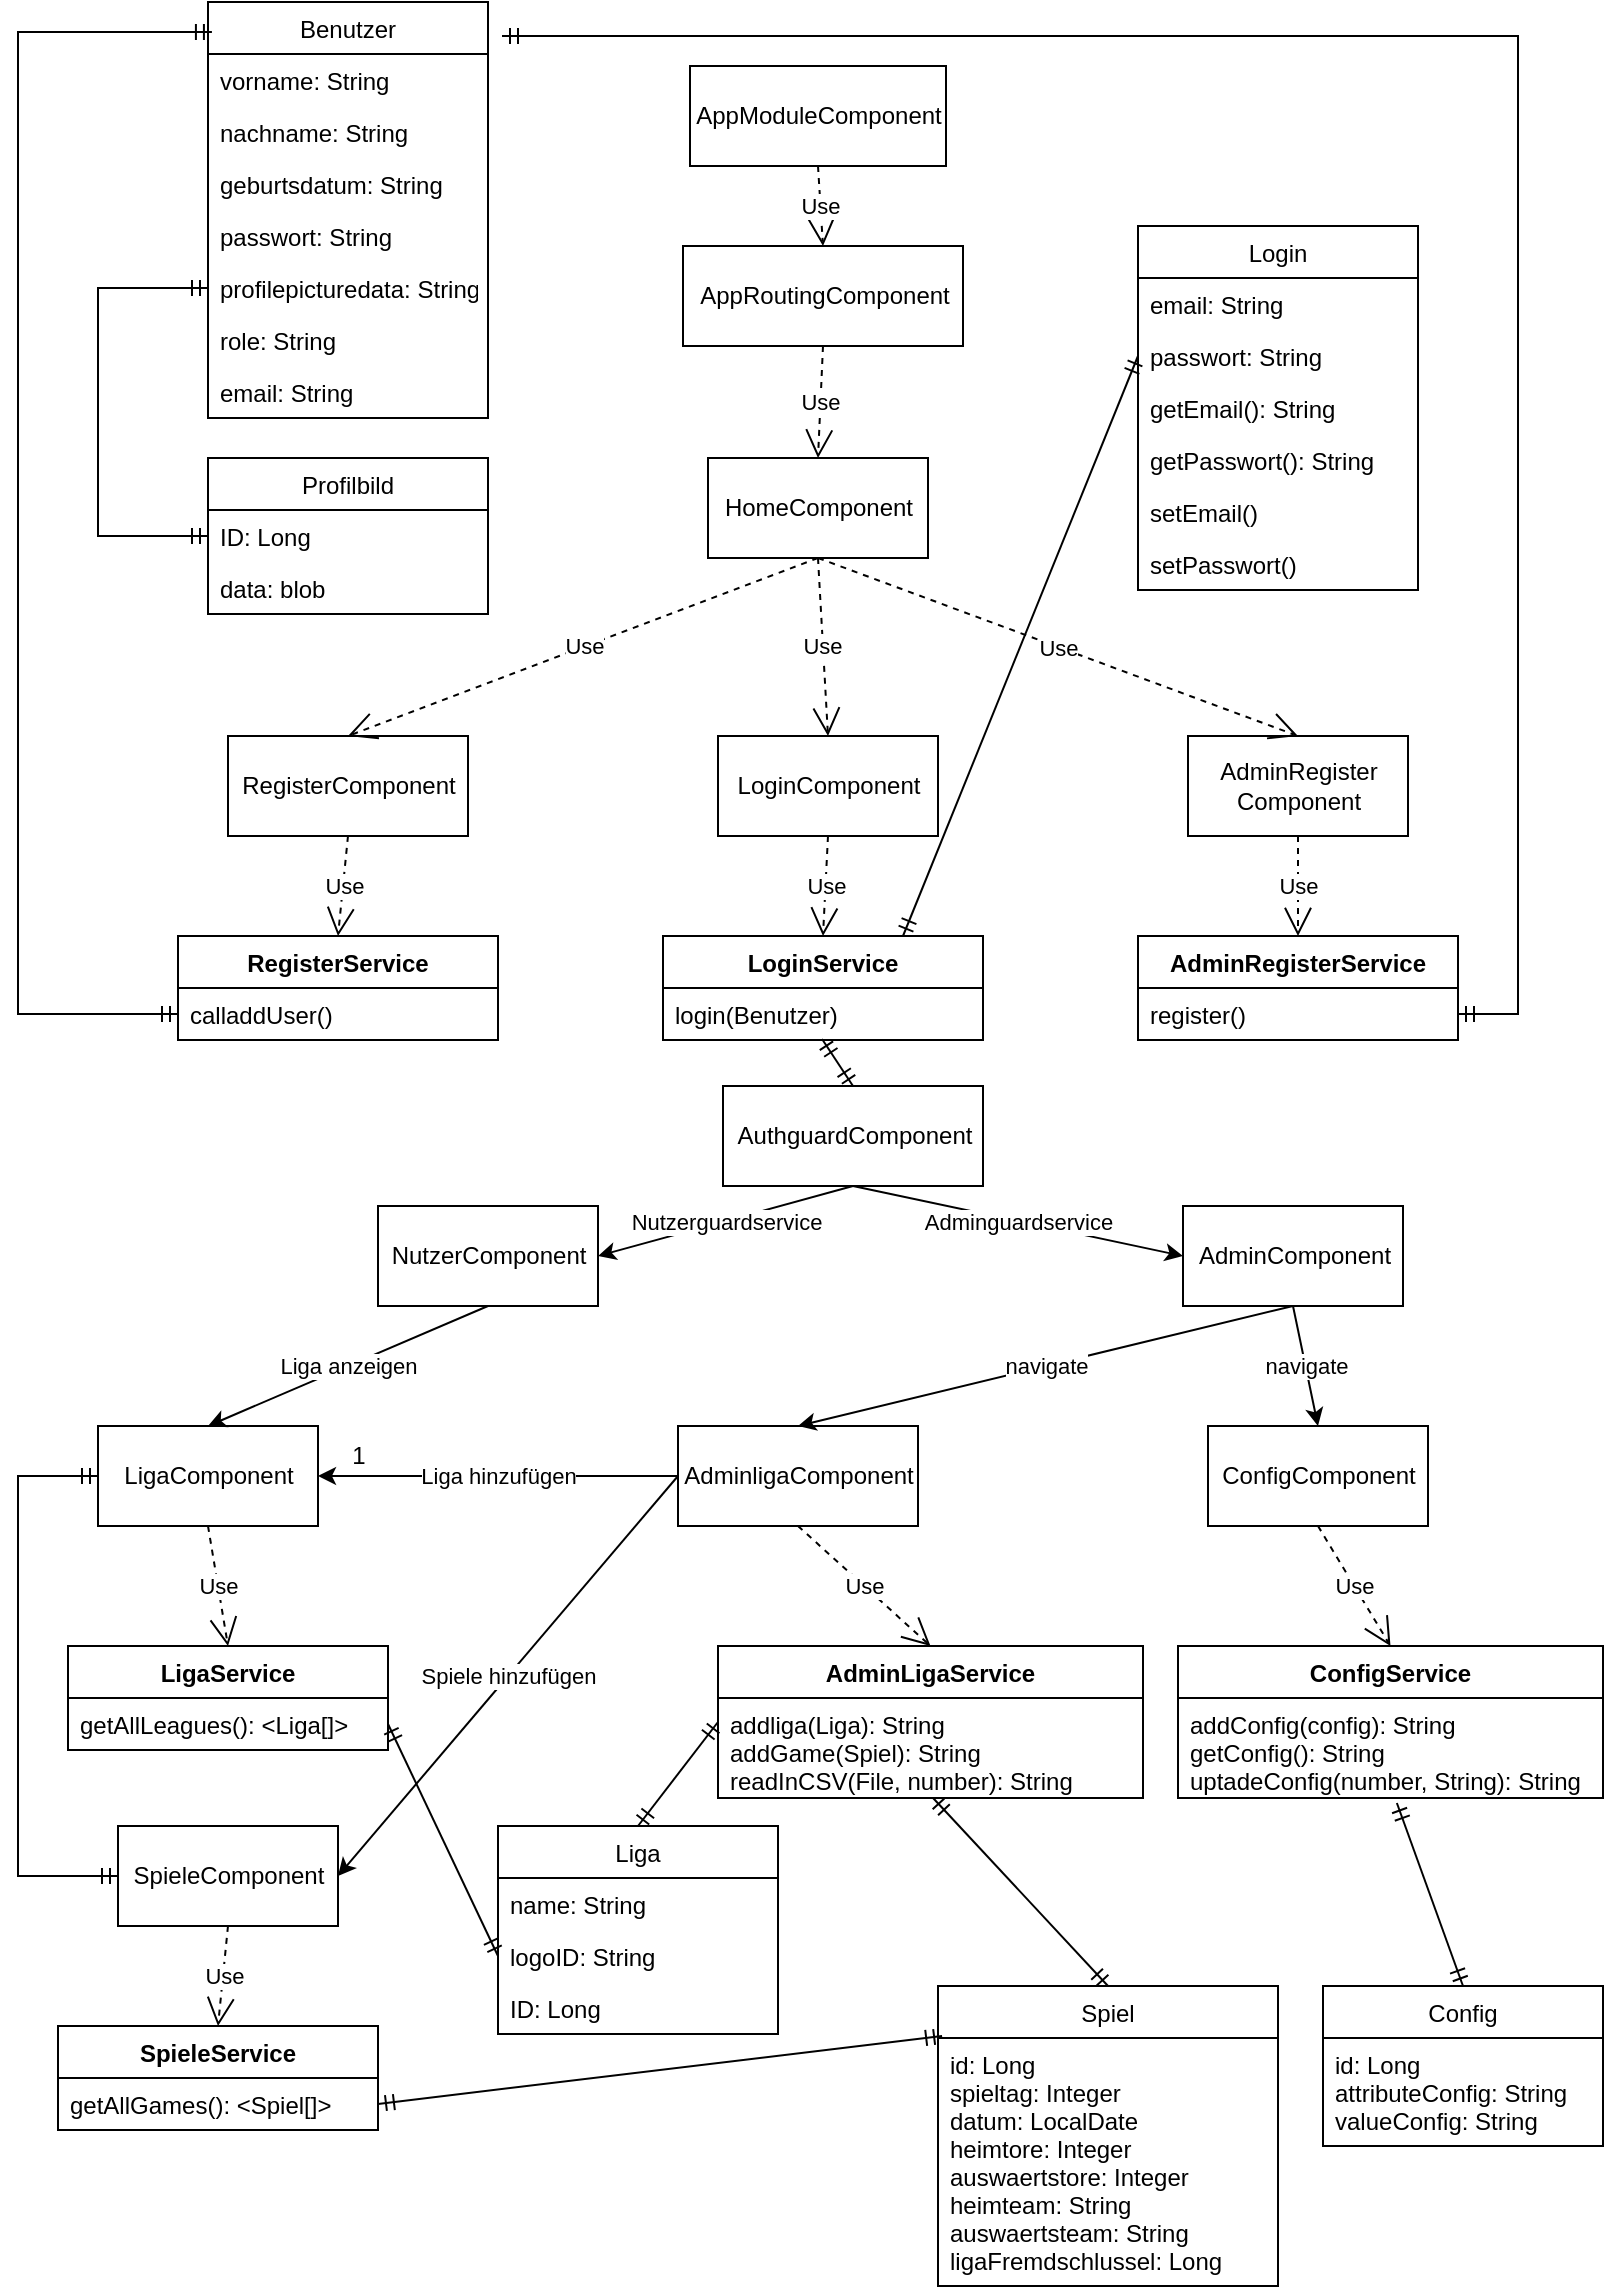 <mxfile version="20.5.3" type="device"><diagram id="6GfeXbHG-mPIlsHz4oeo" name="Seite-1"><mxGraphModel dx="1110" dy="594" grid="1" gridSize="10" guides="1" tooltips="1" connect="1" arrows="1" fold="1" page="1" pageScale="1" pageWidth="827" pageHeight="1169" math="0" shadow="0"><root><mxCell id="0"/><mxCell id="1" parent="0"/><mxCell id="FBrY_Rg0TsDStc2gbIwH-2" value="RegisterComponent" style="html=1;" parent="1" vertex="1"><mxGeometry x="125" y="385" width="120" height="50" as="geometry"/></mxCell><mxCell id="FBrY_Rg0TsDStc2gbIwH-7" value="LoginComponent" style="html=1;" parent="1" vertex="1"><mxGeometry x="370" y="385" width="110" height="50" as="geometry"/></mxCell><mxCell id="FBrY_Rg0TsDStc2gbIwH-8" value="RegisterService" style="swimlane;fontStyle=1;align=center;verticalAlign=top;childLayout=stackLayout;horizontal=1;startSize=26;horizontalStack=0;resizeParent=1;resizeParentMax=0;resizeLast=0;collapsible=1;marginBottom=0;" parent="1" vertex="1"><mxGeometry x="100" y="485" width="160" height="52" as="geometry"/></mxCell><mxCell id="FBrY_Rg0TsDStc2gbIwH-9" value="calladdUser()" style="text;strokeColor=none;fillColor=none;align=left;verticalAlign=top;spacingLeft=4;spacingRight=4;overflow=hidden;rotatable=0;points=[[0,0.5],[1,0.5]];portConstraint=eastwest;" parent="FBrY_Rg0TsDStc2gbIwH-8" vertex="1"><mxGeometry y="26" width="160" height="26" as="geometry"/></mxCell><mxCell id="FBrY_Rg0TsDStc2gbIwH-31" value="AdminRegister&lt;br&gt;Component" style="html=1;" parent="1" vertex="1"><mxGeometry x="605" y="385" width="110" height="50" as="geometry"/></mxCell><mxCell id="FBrY_Rg0TsDStc2gbIwH-67" value="1" style="text;html=1;align=center;verticalAlign=middle;resizable=0;points=[];autosize=1;strokeColor=none;fillColor=none;" parent="1" vertex="1"><mxGeometry x="175" y="730" width="30" height="30" as="geometry"/></mxCell><mxCell id="scd1DTiCmRVr37GkTfvr-7" value="HomeComponent&lt;br&gt;" style="html=1;" vertex="1" parent="1"><mxGeometry x="365" y="246" width="110" height="50" as="geometry"/></mxCell><mxCell id="scd1DTiCmRVr37GkTfvr-9" value="Use" style="endArrow=open;endSize=12;dashed=1;html=1;rounded=0;exitX=0.5;exitY=1;exitDx=0;exitDy=0;entryX=0.5;entryY=0;entryDx=0;entryDy=0;" edge="1" parent="1" source="scd1DTiCmRVr37GkTfvr-7" target="FBrY_Rg0TsDStc2gbIwH-2"><mxGeometry width="160" relative="1" as="geometry"><mxPoint x="370" y="310" as="sourcePoint"/><mxPoint x="525" y="325" as="targetPoint"/></mxGeometry></mxCell><mxCell id="scd1DTiCmRVr37GkTfvr-10" value="Use" style="endArrow=open;endSize=12;dashed=1;html=1;rounded=0;exitX=0.5;exitY=1;exitDx=0;exitDy=0;entryX=0.5;entryY=0;entryDx=0;entryDy=0;" edge="1" parent="1" source="scd1DTiCmRVr37GkTfvr-7" target="FBrY_Rg0TsDStc2gbIwH-7"><mxGeometry width="160" relative="1" as="geometry"><mxPoint x="425" y="335" as="sourcePoint"/><mxPoint x="200" y="395" as="targetPoint"/></mxGeometry></mxCell><mxCell id="scd1DTiCmRVr37GkTfvr-11" value="Use" style="endArrow=open;endSize=12;dashed=1;html=1;rounded=0;exitX=0.5;exitY=1;exitDx=0;exitDy=0;entryX=0.5;entryY=0;entryDx=0;entryDy=0;" edge="1" parent="1" source="scd1DTiCmRVr37GkTfvr-7" target="FBrY_Rg0TsDStc2gbIwH-31"><mxGeometry width="160" relative="1" as="geometry"><mxPoint x="480" y="310" as="sourcePoint"/><mxPoint x="210" y="405" as="targetPoint"/></mxGeometry></mxCell><mxCell id="scd1DTiCmRVr37GkTfvr-12" value="LigaComponent" style="html=1;direction=west;" vertex="1" parent="1"><mxGeometry x="60" y="730" width="110" height="50" as="geometry"/></mxCell><mxCell id="scd1DTiCmRVr37GkTfvr-14" value="NutzerComponent" style="html=1;" vertex="1" parent="1"><mxGeometry x="200" y="620" width="110" height="50" as="geometry"/></mxCell><mxCell id="scd1DTiCmRVr37GkTfvr-15" value="AdminComponent" style="html=1;" vertex="1" parent="1"><mxGeometry x="602.5" y="620" width="110" height="50" as="geometry"/></mxCell><mxCell id="scd1DTiCmRVr37GkTfvr-16" value="AuthguardComponent" style="html=1;" vertex="1" parent="1"><mxGeometry x="372.5" y="560" width="130" height="50" as="geometry"/></mxCell><mxCell id="scd1DTiCmRVr37GkTfvr-17" value="ConfigComponent" style="html=1;" vertex="1" parent="1"><mxGeometry x="615" y="730" width="110" height="50" as="geometry"/></mxCell><mxCell id="scd1DTiCmRVr37GkTfvr-18" value="SpieleComponent" style="html=1;" vertex="1" parent="1"><mxGeometry x="70" y="930" width="110" height="50" as="geometry"/></mxCell><mxCell id="scd1DTiCmRVr37GkTfvr-19" value="AdminligaComponent" style="html=1;" vertex="1" parent="1"><mxGeometry x="350" y="730" width="120" height="50" as="geometry"/></mxCell><mxCell id="scd1DTiCmRVr37GkTfvr-20" value="AppRoutingComponent&lt;br&gt;" style="html=1;" vertex="1" parent="1"><mxGeometry x="352.5" y="140" width="140" height="50" as="geometry"/></mxCell><mxCell id="scd1DTiCmRVr37GkTfvr-21" value="Use" style="endArrow=open;endSize=12;dashed=1;html=1;rounded=0;exitX=0.5;exitY=1;exitDx=0;exitDy=0;entryX=0.5;entryY=0;entryDx=0;entryDy=0;" edge="1" parent="1" source="scd1DTiCmRVr37GkTfvr-20" target="scd1DTiCmRVr37GkTfvr-7"><mxGeometry width="160" relative="1" as="geometry"><mxPoint x="375" y="255" as="sourcePoint"/><mxPoint x="190" y="330" as="targetPoint"/></mxGeometry></mxCell><mxCell id="scd1DTiCmRVr37GkTfvr-22" value="Use" style="endArrow=open;endSize=12;dashed=1;html=1;rounded=0;exitX=0.5;exitY=1;exitDx=0;exitDy=0;entryX=0.5;entryY=0;entryDx=0;entryDy=0;" edge="1" parent="1" source="FBrY_Rg0TsDStc2gbIwH-7" target="scd1DTiCmRVr37GkTfvr-43"><mxGeometry width="160" relative="1" as="geometry"><mxPoint x="390" y="330" as="sourcePoint"/><mxPoint x="205" y="405" as="targetPoint"/></mxGeometry></mxCell><mxCell id="scd1DTiCmRVr37GkTfvr-23" value="" style="endArrow=classic;html=1;rounded=0;entryX=0;entryY=0.5;entryDx=0;entryDy=0;exitX=0.5;exitY=1;exitDx=0;exitDy=0;" edge="1" parent="1" source="scd1DTiCmRVr37GkTfvr-16" target="scd1DTiCmRVr37GkTfvr-15"><mxGeometry relative="1" as="geometry"><mxPoint x="350" y="570" as="sourcePoint"/><mxPoint x="450" y="570" as="targetPoint"/></mxGeometry></mxCell><mxCell id="scd1DTiCmRVr37GkTfvr-24" value="&lt;span style=&quot;color: rgb(0, 0, 0); font-family: Helvetica; font-size: 11px; font-style: normal; font-variant-ligatures: normal; font-variant-caps: normal; font-weight: 400; letter-spacing: normal; orphans: 2; text-align: center; text-indent: 0px; text-transform: none; widows: 2; word-spacing: 0px; -webkit-text-stroke-width: 0px; background-color: rgb(255, 255, 255); text-decoration-thickness: initial; text-decoration-style: initial; text-decoration-color: initial; float: none; display: inline !important;&quot;&gt;Adminguardservice&lt;/span&gt;" style="edgeLabel;resizable=0;html=1;align=center;verticalAlign=middle;" connectable="0" vertex="1" parent="scd1DTiCmRVr37GkTfvr-23"><mxGeometry relative="1" as="geometry"><mxPoint as="offset"/></mxGeometry></mxCell><mxCell id="scd1DTiCmRVr37GkTfvr-26" value="" style="endArrow=classic;html=1;rounded=0;entryX=1;entryY=0.5;entryDx=0;entryDy=0;exitX=0.5;exitY=1;exitDx=0;exitDy=0;" edge="1" parent="1" source="scd1DTiCmRVr37GkTfvr-16" target="scd1DTiCmRVr37GkTfvr-14"><mxGeometry relative="1" as="geometry"><mxPoint x="430" y="600" as="sourcePoint"/><mxPoint x="612.5" y="655" as="targetPoint"/></mxGeometry></mxCell><mxCell id="scd1DTiCmRVr37GkTfvr-27" value="Nutzerguardservice" style="edgeLabel;resizable=0;html=1;align=center;verticalAlign=middle;" connectable="0" vertex="1" parent="scd1DTiCmRVr37GkTfvr-26"><mxGeometry relative="1" as="geometry"/></mxCell><mxCell id="scd1DTiCmRVr37GkTfvr-28" value="" style="endArrow=classic;html=1;rounded=0;entryX=0;entryY=0.5;entryDx=0;entryDy=0;exitX=0;exitY=0.5;exitDx=0;exitDy=0;" edge="1" parent="1" source="scd1DTiCmRVr37GkTfvr-19" target="scd1DTiCmRVr37GkTfvr-12"><mxGeometry relative="1" as="geometry"><mxPoint x="380" y="740" as="sourcePoint"/><mxPoint x="480" y="740" as="targetPoint"/></mxGeometry></mxCell><mxCell id="scd1DTiCmRVr37GkTfvr-29" value="Liga hinzufügen" style="edgeLabel;resizable=0;html=1;align=center;verticalAlign=middle;" connectable="0" vertex="1" parent="scd1DTiCmRVr37GkTfvr-28"><mxGeometry relative="1" as="geometry"><mxPoint as="offset"/></mxGeometry></mxCell><mxCell id="scd1DTiCmRVr37GkTfvr-31" value="" style="endArrow=classic;html=1;rounded=0;entryX=1;entryY=0.5;entryDx=0;entryDy=0;exitX=0;exitY=0.5;exitDx=0;exitDy=0;" edge="1" parent="1" source="scd1DTiCmRVr37GkTfvr-19" target="scd1DTiCmRVr37GkTfvr-18"><mxGeometry relative="1" as="geometry"><mxPoint x="560" y="890" as="sourcePoint"/><mxPoint x="510" y="920" as="targetPoint"/></mxGeometry></mxCell><mxCell id="scd1DTiCmRVr37GkTfvr-32" value="Spiele hinzufügen" style="edgeLabel;resizable=0;html=1;align=center;verticalAlign=middle;" connectable="0" vertex="1" parent="scd1DTiCmRVr37GkTfvr-31"><mxGeometry relative="1" as="geometry"><mxPoint as="offset"/></mxGeometry></mxCell><mxCell id="scd1DTiCmRVr37GkTfvr-35" value="" style="endArrow=classic;html=1;rounded=0;entryX=0.5;entryY=1;entryDx=0;entryDy=0;exitX=0.5;exitY=1;exitDx=0;exitDy=0;" edge="1" parent="1" source="scd1DTiCmRVr37GkTfvr-14" target="scd1DTiCmRVr37GkTfvr-12"><mxGeometry relative="1" as="geometry"><mxPoint x="507.5" y="815" as="sourcePoint"/><mxPoint x="375" y="815" as="targetPoint"/></mxGeometry></mxCell><mxCell id="scd1DTiCmRVr37GkTfvr-36" value="Liga anzeigen" style="edgeLabel;resizable=0;html=1;align=center;verticalAlign=middle;" connectable="0" vertex="1" parent="scd1DTiCmRVr37GkTfvr-35"><mxGeometry relative="1" as="geometry"><mxPoint as="offset"/></mxGeometry></mxCell><mxCell id="scd1DTiCmRVr37GkTfvr-39" value="AdminRegisterService" style="swimlane;fontStyle=1;align=center;verticalAlign=top;childLayout=stackLayout;horizontal=1;startSize=26;horizontalStack=0;resizeParent=1;resizeParentMax=0;resizeLast=0;collapsible=1;marginBottom=0;" vertex="1" parent="1"><mxGeometry x="580" y="485" width="160" height="52" as="geometry"/></mxCell><mxCell id="scd1DTiCmRVr37GkTfvr-40" value="register()" style="text;strokeColor=none;fillColor=none;align=left;verticalAlign=top;spacingLeft=4;spacingRight=4;overflow=hidden;rotatable=0;points=[[0,0.5],[1,0.5]];portConstraint=eastwest;" vertex="1" parent="scd1DTiCmRVr37GkTfvr-39"><mxGeometry y="26" width="160" height="26" as="geometry"/></mxCell><mxCell id="scd1DTiCmRVr37GkTfvr-41" value="Use" style="endArrow=open;endSize=12;dashed=1;html=1;rounded=0;exitX=0.5;exitY=1;exitDx=0;exitDy=0;entryX=0.5;entryY=0;entryDx=0;entryDy=0;" edge="1" parent="1" source="FBrY_Rg0TsDStc2gbIwH-2" target="FBrY_Rg0TsDStc2gbIwH-8"><mxGeometry width="160" relative="1" as="geometry"><mxPoint x="380" y="320" as="sourcePoint"/><mxPoint x="195" y="395" as="targetPoint"/></mxGeometry></mxCell><mxCell id="scd1DTiCmRVr37GkTfvr-42" value="Use" style="endArrow=open;endSize=12;dashed=1;html=1;rounded=0;exitX=0.5;exitY=1;exitDx=0;exitDy=0;entryX=0.5;entryY=0;entryDx=0;entryDy=0;" edge="1" parent="1" source="FBrY_Rg0TsDStc2gbIwH-31" target="scd1DTiCmRVr37GkTfvr-39"><mxGeometry width="160" relative="1" as="geometry"><mxPoint x="390" y="330" as="sourcePoint"/><mxPoint x="205" y="405" as="targetPoint"/></mxGeometry></mxCell><mxCell id="scd1DTiCmRVr37GkTfvr-43" value="LoginService" style="swimlane;fontStyle=1;align=center;verticalAlign=top;childLayout=stackLayout;horizontal=1;startSize=26;horizontalStack=0;resizeParent=1;resizeParentMax=0;resizeLast=0;collapsible=1;marginBottom=0;" vertex="1" parent="1"><mxGeometry x="342.5" y="485" width="160" height="52" as="geometry"/></mxCell><mxCell id="scd1DTiCmRVr37GkTfvr-44" value="login(Benutzer)" style="text;strokeColor=none;fillColor=none;align=left;verticalAlign=top;spacingLeft=4;spacingRight=4;overflow=hidden;rotatable=0;points=[[0,0.5],[1,0.5]];portConstraint=eastwest;" vertex="1" parent="scd1DTiCmRVr37GkTfvr-43"><mxGeometry y="26" width="160" height="26" as="geometry"/></mxCell><mxCell id="scd1DTiCmRVr37GkTfvr-46" value="" style="endArrow=classic;html=1;rounded=0;entryX=0.5;entryY=0;entryDx=0;entryDy=0;exitX=0.5;exitY=1;exitDx=0;exitDy=0;" edge="1" parent="1" source="scd1DTiCmRVr37GkTfvr-15" target="scd1DTiCmRVr37GkTfvr-19"><mxGeometry relative="1" as="geometry"><mxPoint x="567.5" y="840" as="sourcePoint"/><mxPoint x="320" y="935" as="targetPoint"/></mxGeometry></mxCell><mxCell id="scd1DTiCmRVr37GkTfvr-47" value="navigate" style="edgeLabel;resizable=0;html=1;align=center;verticalAlign=middle;" connectable="0" vertex="1" parent="scd1DTiCmRVr37GkTfvr-46"><mxGeometry relative="1" as="geometry"><mxPoint as="offset"/></mxGeometry></mxCell><mxCell id="scd1DTiCmRVr37GkTfvr-48" value="" style="endArrow=classic;html=1;rounded=0;entryX=0.5;entryY=0;entryDx=0;entryDy=0;exitX=0.5;exitY=1;exitDx=0;exitDy=0;" edge="1" parent="1" source="scd1DTiCmRVr37GkTfvr-15" target="scd1DTiCmRVr37GkTfvr-17"><mxGeometry relative="1" as="geometry"><mxPoint x="577.5" y="850" as="sourcePoint"/><mxPoint x="330" y="945" as="targetPoint"/></mxGeometry></mxCell><mxCell id="scd1DTiCmRVr37GkTfvr-49" value="navigate" style="edgeLabel;resizable=0;html=1;align=center;verticalAlign=middle;" connectable="0" vertex="1" parent="scd1DTiCmRVr37GkTfvr-48"><mxGeometry relative="1" as="geometry"><mxPoint as="offset"/></mxGeometry></mxCell><mxCell id="scd1DTiCmRVr37GkTfvr-50" value="ConfigService" style="swimlane;fontStyle=1;align=center;verticalAlign=top;childLayout=stackLayout;horizontal=1;startSize=26;horizontalStack=0;resizeParent=1;resizeParentMax=0;resizeLast=0;collapsible=1;marginBottom=0;" vertex="1" parent="1"><mxGeometry x="600" y="840" width="212.5" height="76" as="geometry"/></mxCell><mxCell id="scd1DTiCmRVr37GkTfvr-51" value="addConfig(config): String&#10;getConfig(): String&#10;uptadeConfig(number, String): String" style="text;strokeColor=none;fillColor=none;align=left;verticalAlign=top;spacingLeft=4;spacingRight=4;overflow=hidden;rotatable=0;points=[[0,0.5],[1,0.5]];portConstraint=eastwest;" vertex="1" parent="scd1DTiCmRVr37GkTfvr-50"><mxGeometry y="26" width="212.5" height="50" as="geometry"/></mxCell><mxCell id="scd1DTiCmRVr37GkTfvr-52" value="AdminLigaService" style="swimlane;fontStyle=1;align=center;verticalAlign=top;childLayout=stackLayout;horizontal=1;startSize=26;horizontalStack=0;resizeParent=1;resizeParentMax=0;resizeLast=0;collapsible=1;marginBottom=0;" vertex="1" parent="1"><mxGeometry x="370" y="840" width="212.5" height="76" as="geometry"/></mxCell><mxCell id="scd1DTiCmRVr37GkTfvr-53" value="addliga(Liga): String&#10;addGame(Spiel): String&#10;readInCSV(File, number): String" style="text;strokeColor=none;fillColor=none;align=left;verticalAlign=top;spacingLeft=4;spacingRight=4;overflow=hidden;rotatable=0;points=[[0,0.5],[1,0.5]];portConstraint=eastwest;" vertex="1" parent="scd1DTiCmRVr37GkTfvr-52"><mxGeometry y="26" width="212.5" height="50" as="geometry"/></mxCell><mxCell id="scd1DTiCmRVr37GkTfvr-54" value="Use" style="endArrow=open;endSize=12;dashed=1;html=1;rounded=0;exitX=0.5;exitY=1;exitDx=0;exitDy=0;entryX=0.5;entryY=0;entryDx=0;entryDy=0;" edge="1" parent="1" source="scd1DTiCmRVr37GkTfvr-19" target="scd1DTiCmRVr37GkTfvr-52"><mxGeometry width="160" relative="1" as="geometry"><mxPoint x="430" y="550" as="sourcePoint"/><mxPoint x="427.5" y="482.494" as="targetPoint"/></mxGeometry></mxCell><mxCell id="scd1DTiCmRVr37GkTfvr-55" value="Use" style="endArrow=open;endSize=12;dashed=1;html=1;rounded=0;exitX=0.5;exitY=1;exitDx=0;exitDy=0;entryX=0.5;entryY=0;entryDx=0;entryDy=0;" edge="1" parent="1" source="scd1DTiCmRVr37GkTfvr-17" target="scd1DTiCmRVr37GkTfvr-50"><mxGeometry width="160" relative="1" as="geometry"><mxPoint x="415" y="810" as="sourcePoint"/><mxPoint x="461.25" y="850" as="targetPoint"/></mxGeometry></mxCell><mxCell id="scd1DTiCmRVr37GkTfvr-56" value="LigaService" style="swimlane;fontStyle=1;align=center;verticalAlign=top;childLayout=stackLayout;horizontal=1;startSize=26;horizontalStack=0;resizeParent=1;resizeParentMax=0;resizeLast=0;collapsible=1;marginBottom=0;" vertex="1" parent="1"><mxGeometry x="45" y="840" width="160" height="52" as="geometry"/></mxCell><mxCell id="scd1DTiCmRVr37GkTfvr-57" value="getAllLeagues(): &lt;Liga[]&gt;" style="text;strokeColor=none;fillColor=none;align=left;verticalAlign=top;spacingLeft=4;spacingRight=4;overflow=hidden;rotatable=0;points=[[0,0.5],[1,0.5]];portConstraint=eastwest;" vertex="1" parent="scd1DTiCmRVr37GkTfvr-56"><mxGeometry y="26" width="160" height="26" as="geometry"/></mxCell><mxCell id="scd1DTiCmRVr37GkTfvr-58" value="Use" style="endArrow=open;endSize=12;dashed=1;html=1;rounded=0;exitX=0.5;exitY=0;exitDx=0;exitDy=0;entryX=0.5;entryY=0;entryDx=0;entryDy=0;" edge="1" parent="1" source="scd1DTiCmRVr37GkTfvr-12" target="scd1DTiCmRVr37GkTfvr-56"><mxGeometry width="160" relative="1" as="geometry"><mxPoint x="410" y="790" as="sourcePoint"/><mxPoint x="461.25" y="850" as="targetPoint"/></mxGeometry></mxCell><mxCell id="scd1DTiCmRVr37GkTfvr-59" value="SpieleService" style="swimlane;fontStyle=1;align=center;verticalAlign=top;childLayout=stackLayout;horizontal=1;startSize=26;horizontalStack=0;resizeParent=1;resizeParentMax=0;resizeLast=0;collapsible=1;marginBottom=0;" vertex="1" parent="1"><mxGeometry x="40" y="1030" width="160" height="52" as="geometry"/></mxCell><mxCell id="scd1DTiCmRVr37GkTfvr-60" value="getAllGames(): &lt;Spiel[]&gt;" style="text;strokeColor=none;fillColor=none;align=left;verticalAlign=top;spacingLeft=4;spacingRight=4;overflow=hidden;rotatable=0;points=[[0,0.5],[1,0.5]];portConstraint=eastwest;" vertex="1" parent="scd1DTiCmRVr37GkTfvr-59"><mxGeometry y="26" width="160" height="26" as="geometry"/></mxCell><mxCell id="scd1DTiCmRVr37GkTfvr-61" value="Use" style="endArrow=open;endSize=12;dashed=1;html=1;rounded=0;exitX=0.5;exitY=1;exitDx=0;exitDy=0;entryX=0.5;entryY=0;entryDx=0;entryDy=0;" edge="1" parent="1" source="scd1DTiCmRVr37GkTfvr-18" target="scd1DTiCmRVr37GkTfvr-59"><mxGeometry width="160" relative="1" as="geometry"><mxPoint x="125" y="790" as="sourcePoint"/><mxPoint x="135" y="850" as="targetPoint"/></mxGeometry></mxCell><mxCell id="scd1DTiCmRVr37GkTfvr-62" value="Liga" style="swimlane;fontStyle=0;childLayout=stackLayout;horizontal=1;startSize=26;fillColor=none;horizontalStack=0;resizeParent=1;resizeParentMax=0;resizeLast=0;collapsible=1;marginBottom=0;" vertex="1" parent="1"><mxGeometry x="260" y="930" width="140" height="104" as="geometry"/></mxCell><mxCell id="scd1DTiCmRVr37GkTfvr-63" value="name: String" style="text;strokeColor=none;fillColor=none;align=left;verticalAlign=top;spacingLeft=4;spacingRight=4;overflow=hidden;rotatable=0;points=[[0,0.5],[1,0.5]];portConstraint=eastwest;" vertex="1" parent="scd1DTiCmRVr37GkTfvr-62"><mxGeometry y="26" width="140" height="26" as="geometry"/></mxCell><mxCell id="scd1DTiCmRVr37GkTfvr-64" value="logoID: String" style="text;strokeColor=none;fillColor=none;align=left;verticalAlign=top;spacingLeft=4;spacingRight=4;overflow=hidden;rotatable=0;points=[[0,0.5],[1,0.5]];portConstraint=eastwest;" vertex="1" parent="scd1DTiCmRVr37GkTfvr-62"><mxGeometry y="52" width="140" height="26" as="geometry"/></mxCell><mxCell id="scd1DTiCmRVr37GkTfvr-65" value="ID: Long" style="text;strokeColor=none;fillColor=none;align=left;verticalAlign=top;spacingLeft=4;spacingRight=4;overflow=hidden;rotatable=0;points=[[0,0.5],[1,0.5]];portConstraint=eastwest;" vertex="1" parent="scd1DTiCmRVr37GkTfvr-62"><mxGeometry y="78" width="140" height="26" as="geometry"/></mxCell><mxCell id="scd1DTiCmRVr37GkTfvr-66" value="Spiel" style="swimlane;fontStyle=0;childLayout=stackLayout;horizontal=1;startSize=26;fillColor=none;horizontalStack=0;resizeParent=1;resizeParentMax=0;resizeLast=0;collapsible=1;marginBottom=0;" vertex="1" parent="1"><mxGeometry x="480" y="1010" width="170" height="150" as="geometry"/></mxCell><mxCell id="scd1DTiCmRVr37GkTfvr-67" value="id: Long&#10;spieltag: Integer&#10;datum: LocalDate&#10;heimtore: Integer&#10;auswaertstore: Integer&#10;heimteam: String&#10;auswaertsteam: String&#10;ligaFremdschlussel: Long&#10;&#10;" style="text;strokeColor=none;fillColor=none;align=left;verticalAlign=top;spacingLeft=4;spacingRight=4;overflow=hidden;rotatable=0;points=[[0,0.5],[1,0.5]];portConstraint=eastwest;" vertex="1" parent="scd1DTiCmRVr37GkTfvr-66"><mxGeometry y="26" width="170" height="124" as="geometry"/></mxCell><mxCell id="scd1DTiCmRVr37GkTfvr-68" value="Config" style="swimlane;fontStyle=0;childLayout=stackLayout;horizontal=1;startSize=26;fillColor=none;horizontalStack=0;resizeParent=1;resizeParentMax=0;resizeLast=0;collapsible=1;marginBottom=0;strokeColor=default;" vertex="1" parent="1"><mxGeometry x="672.5" y="1010" width="140" height="80" as="geometry"/></mxCell><mxCell id="scd1DTiCmRVr37GkTfvr-69" value="id: Long&#10;attributeConfig: String&#10;valueConfig: String" style="text;strokeColor=none;fillColor=none;align=left;verticalAlign=top;spacingLeft=4;spacingRight=4;overflow=hidden;rotatable=0;points=[[0,0.5],[1,0.5]];portConstraint=eastwest;" vertex="1" parent="scd1DTiCmRVr37GkTfvr-68"><mxGeometry y="26" width="140" height="54" as="geometry"/></mxCell><mxCell id="scd1DTiCmRVr37GkTfvr-70" value="Benutzer" style="swimlane;fontStyle=0;childLayout=stackLayout;horizontal=1;startSize=26;fillColor=none;horizontalStack=0;resizeParent=1;resizeParentMax=0;resizeLast=0;collapsible=1;marginBottom=0;" vertex="1" parent="1"><mxGeometry x="115" y="18" width="140" height="208" as="geometry"/></mxCell><mxCell id="scd1DTiCmRVr37GkTfvr-71" value="vorname: String" style="text;strokeColor=none;fillColor=none;align=left;verticalAlign=top;spacingLeft=4;spacingRight=4;overflow=hidden;rotatable=0;points=[[0,0.5],[1,0.5]];portConstraint=eastwest;" vertex="1" parent="scd1DTiCmRVr37GkTfvr-70"><mxGeometry y="26" width="140" height="26" as="geometry"/></mxCell><mxCell id="scd1DTiCmRVr37GkTfvr-72" value="nachname: String" style="text;strokeColor=none;fillColor=none;align=left;verticalAlign=top;spacingLeft=4;spacingRight=4;overflow=hidden;rotatable=0;points=[[0,0.5],[1,0.5]];portConstraint=eastwest;" vertex="1" parent="scd1DTiCmRVr37GkTfvr-70"><mxGeometry y="52" width="140" height="26" as="geometry"/></mxCell><mxCell id="scd1DTiCmRVr37GkTfvr-73" value="geburtsdatum: String" style="text;strokeColor=none;fillColor=none;align=left;verticalAlign=top;spacingLeft=4;spacingRight=4;overflow=hidden;rotatable=0;points=[[0,0.5],[1,0.5]];portConstraint=eastwest;" vertex="1" parent="scd1DTiCmRVr37GkTfvr-70"><mxGeometry y="78" width="140" height="26" as="geometry"/></mxCell><mxCell id="scd1DTiCmRVr37GkTfvr-74" value="passwort: String" style="text;strokeColor=none;fillColor=none;align=left;verticalAlign=top;spacingLeft=4;spacingRight=4;overflow=hidden;rotatable=0;points=[[0,0.5],[1,0.5]];portConstraint=eastwest;" vertex="1" parent="scd1DTiCmRVr37GkTfvr-70"><mxGeometry y="104" width="140" height="26" as="geometry"/></mxCell><mxCell id="scd1DTiCmRVr37GkTfvr-75" value="profilepicturedata: String" style="text;strokeColor=none;fillColor=none;align=left;verticalAlign=top;spacingLeft=4;spacingRight=4;overflow=hidden;rotatable=0;points=[[0,0.5],[1,0.5]];portConstraint=eastwest;" vertex="1" parent="scd1DTiCmRVr37GkTfvr-70"><mxGeometry y="130" width="140" height="26" as="geometry"/></mxCell><mxCell id="scd1DTiCmRVr37GkTfvr-76" value="role: String" style="text;strokeColor=none;fillColor=none;align=left;verticalAlign=top;spacingLeft=4;spacingRight=4;overflow=hidden;rotatable=0;points=[[0,0.5],[1,0.5]];portConstraint=eastwest;" vertex="1" parent="scd1DTiCmRVr37GkTfvr-70"><mxGeometry y="156" width="140" height="26" as="geometry"/></mxCell><mxCell id="scd1DTiCmRVr37GkTfvr-77" value="email: String" style="text;strokeColor=none;fillColor=none;align=left;verticalAlign=top;spacingLeft=4;spacingRight=4;overflow=hidden;rotatable=0;points=[[0,0.5],[1,0.5]];portConstraint=eastwest;" vertex="1" parent="scd1DTiCmRVr37GkTfvr-70"><mxGeometry y="182" width="140" height="26" as="geometry"/></mxCell><mxCell id="scd1DTiCmRVr37GkTfvr-78" value="Login" style="swimlane;fontStyle=0;childLayout=stackLayout;horizontal=1;startSize=26;fillColor=none;horizontalStack=0;resizeParent=1;resizeParentMax=0;resizeLast=0;collapsible=1;marginBottom=0;" vertex="1" parent="1"><mxGeometry x="580" y="130" width="140" height="182" as="geometry"/></mxCell><mxCell id="scd1DTiCmRVr37GkTfvr-79" value="email: String" style="text;strokeColor=none;fillColor=none;align=left;verticalAlign=top;spacingLeft=4;spacingRight=4;overflow=hidden;rotatable=0;points=[[0,0.5],[1,0.5]];portConstraint=eastwest;" vertex="1" parent="scd1DTiCmRVr37GkTfvr-78"><mxGeometry y="26" width="140" height="26" as="geometry"/></mxCell><mxCell id="scd1DTiCmRVr37GkTfvr-80" value="passwort: String" style="text;strokeColor=none;fillColor=none;align=left;verticalAlign=top;spacingLeft=4;spacingRight=4;overflow=hidden;rotatable=0;points=[[0,0.5],[1,0.5]];portConstraint=eastwest;" vertex="1" parent="scd1DTiCmRVr37GkTfvr-78"><mxGeometry y="52" width="140" height="26" as="geometry"/></mxCell><mxCell id="scd1DTiCmRVr37GkTfvr-81" value="getEmail(): String" style="text;strokeColor=none;fillColor=none;align=left;verticalAlign=top;spacingLeft=4;spacingRight=4;overflow=hidden;rotatable=0;points=[[0,0.5],[1,0.5]];portConstraint=eastwest;" vertex="1" parent="scd1DTiCmRVr37GkTfvr-78"><mxGeometry y="78" width="140" height="26" as="geometry"/></mxCell><mxCell id="scd1DTiCmRVr37GkTfvr-82" value="getPasswort(): String" style="text;strokeColor=none;fillColor=none;align=left;verticalAlign=top;spacingLeft=4;spacingRight=4;overflow=hidden;rotatable=0;points=[[0,0.5],[1,0.5]];portConstraint=eastwest;" vertex="1" parent="scd1DTiCmRVr37GkTfvr-78"><mxGeometry y="104" width="140" height="26" as="geometry"/></mxCell><mxCell id="scd1DTiCmRVr37GkTfvr-83" value="setEmail()" style="text;strokeColor=none;fillColor=none;align=left;verticalAlign=top;spacingLeft=4;spacingRight=4;overflow=hidden;rotatable=0;points=[[0,0.5],[1,0.5]];portConstraint=eastwest;" vertex="1" parent="scd1DTiCmRVr37GkTfvr-78"><mxGeometry y="130" width="140" height="26" as="geometry"/></mxCell><mxCell id="scd1DTiCmRVr37GkTfvr-84" value="setPasswort()" style="text;strokeColor=none;fillColor=none;align=left;verticalAlign=top;spacingLeft=4;spacingRight=4;overflow=hidden;rotatable=0;points=[[0,0.5],[1,0.5]];portConstraint=eastwest;" vertex="1" parent="scd1DTiCmRVr37GkTfvr-78"><mxGeometry y="156" width="140" height="26" as="geometry"/></mxCell><mxCell id="scd1DTiCmRVr37GkTfvr-85" value="" style="fontSize=12;html=1;endArrow=ERmandOne;startArrow=ERmandOne;rounded=0;entryX=0;entryY=0.5;entryDx=0;entryDy=0;exitX=0.75;exitY=0;exitDx=0;exitDy=0;" edge="1" parent="1" source="scd1DTiCmRVr37GkTfvr-43" target="scd1DTiCmRVr37GkTfvr-80"><mxGeometry width="100" height="100" relative="1" as="geometry"><mxPoint x="400" y="290" as="sourcePoint"/><mxPoint x="321.02" y="67.124" as="targetPoint"/></mxGeometry></mxCell><mxCell id="scd1DTiCmRVr37GkTfvr-86" value="" style="fontSize=12;html=1;endArrow=ERmandOne;startArrow=ERmandOne;rounded=0;edgeStyle=elbowEdgeStyle;exitX=1.05;exitY=0.082;exitDx=0;exitDy=0;entryX=1;entryY=0.5;entryDx=0;entryDy=0;exitPerimeter=0;" edge="1" parent="1" source="scd1DTiCmRVr37GkTfvr-70" target="scd1DTiCmRVr37GkTfvr-40"><mxGeometry width="100" height="100" relative="1" as="geometry"><mxPoint x="20" y="140" as="sourcePoint"/><mxPoint x="50" y="380" as="targetPoint"/><Array as="points"><mxPoint x="770" y="210"/></Array></mxGeometry></mxCell><mxCell id="scd1DTiCmRVr37GkTfvr-87" value="" style="fontSize=12;html=1;endArrow=ERmandOne;startArrow=ERmandOne;rounded=0;edgeStyle=elbowEdgeStyle;exitX=0.014;exitY=0.072;exitDx=0;exitDy=0;exitPerimeter=0;entryX=0;entryY=0.5;entryDx=0;entryDy=0;" edge="1" parent="1" source="scd1DTiCmRVr37GkTfvr-70" target="FBrY_Rg0TsDStc2gbIwH-9"><mxGeometry width="100" height="100" relative="1" as="geometry"><mxPoint x="121.5" y="65.024" as="sourcePoint"/><mxPoint x="60" y="510" as="targetPoint"/><Array as="points"><mxPoint x="20" y="230"/><mxPoint x="70" y="270"/></Array></mxGeometry></mxCell><mxCell id="scd1DTiCmRVr37GkTfvr-89" value="" style="fontSize=12;html=1;endArrow=ERmandOne;startArrow=ERmandOne;rounded=0;exitX=0.012;exitY=-0.008;exitDx=0;exitDy=0;entryX=1;entryY=0.5;entryDx=0;entryDy=0;exitPerimeter=0;" edge="1" parent="1" source="scd1DTiCmRVr37GkTfvr-67" target="scd1DTiCmRVr37GkTfvr-60"><mxGeometry width="100" height="100" relative="1" as="geometry"><mxPoint x="497.5" y="1104.12" as="sourcePoint"/><mxPoint x="120" y="1080" as="targetPoint"/></mxGeometry></mxCell><mxCell id="scd1DTiCmRVr37GkTfvr-90" value="" style="fontSize=12;html=1;endArrow=ERmandOne;startArrow=ERmandOne;rounded=0;entryX=0.497;entryY=0.981;entryDx=0;entryDy=0;entryPerimeter=0;exitX=0.5;exitY=0;exitDx=0;exitDy=0;" edge="1" parent="1" source="scd1DTiCmRVr37GkTfvr-16" target="scd1DTiCmRVr37GkTfvr-44"><mxGeometry width="100" height="100" relative="1" as="geometry"><mxPoint x="396.28" y="289.24" as="sourcePoint"/><mxPoint x="331.02" y="77.124" as="targetPoint"/></mxGeometry></mxCell><mxCell id="scd1DTiCmRVr37GkTfvr-93" value="Profilbild" style="swimlane;fontStyle=0;childLayout=stackLayout;horizontal=1;startSize=26;fillColor=none;horizontalStack=0;resizeParent=1;resizeParentMax=0;resizeLast=0;collapsible=1;marginBottom=0;" vertex="1" parent="1"><mxGeometry x="115" y="246" width="140" height="78" as="geometry"/></mxCell><mxCell id="scd1DTiCmRVr37GkTfvr-94" value="ID: Long" style="text;strokeColor=none;fillColor=none;align=left;verticalAlign=top;spacingLeft=4;spacingRight=4;overflow=hidden;rotatable=0;points=[[0,0.5],[1,0.5]];portConstraint=eastwest;" vertex="1" parent="scd1DTiCmRVr37GkTfvr-93"><mxGeometry y="26" width="140" height="26" as="geometry"/></mxCell><mxCell id="scd1DTiCmRVr37GkTfvr-95" value="data: blob" style="text;strokeColor=none;fillColor=none;align=left;verticalAlign=top;spacingLeft=4;spacingRight=4;overflow=hidden;rotatable=0;points=[[0,0.5],[1,0.5]];portConstraint=eastwest;" vertex="1" parent="scd1DTiCmRVr37GkTfvr-93"><mxGeometry y="52" width="140" height="26" as="geometry"/></mxCell><mxCell id="scd1DTiCmRVr37GkTfvr-96" value="" style="fontSize=12;html=1;endArrow=ERmandOne;startArrow=ERmandOne;rounded=0;exitX=0;exitY=0.5;exitDx=0;exitDy=0;entryX=1;entryY=0.5;entryDx=0;entryDy=0;" edge="1" parent="1" source="scd1DTiCmRVr37GkTfvr-64" target="scd1DTiCmRVr37GkTfvr-57"><mxGeometry width="100" height="100" relative="1" as="geometry"><mxPoint x="427.04" y="1045.008" as="sourcePoint"/><mxPoint x="210" y="1079" as="targetPoint"/></mxGeometry></mxCell><mxCell id="scd1DTiCmRVr37GkTfvr-98" value="" style="fontSize=12;html=1;endArrow=ERmandOne;startArrow=ERmandOne;rounded=0;exitX=0.5;exitY=0;exitDx=0;exitDy=0;entryX=0;entryY=0.5;entryDx=0;entryDy=0;" edge="1" parent="1" source="scd1DTiCmRVr37GkTfvr-62" target="scd1DTiCmRVr37GkTfvr-52"><mxGeometry width="100" height="100" relative="1" as="geometry"><mxPoint x="280" y="1015" as="sourcePoint"/><mxPoint x="225" y="899" as="targetPoint"/></mxGeometry></mxCell><mxCell id="scd1DTiCmRVr37GkTfvr-99" value="" style="fontSize=12;html=1;endArrow=ERmandOne;startArrow=ERmandOne;rounded=0;exitX=0.5;exitY=0;exitDx=0;exitDy=0;entryX=0.506;entryY=1;entryDx=0;entryDy=0;entryPerimeter=0;" edge="1" parent="1" source="scd1DTiCmRVr37GkTfvr-66" target="scd1DTiCmRVr37GkTfvr-53"><mxGeometry width="100" height="100" relative="1" as="geometry"><mxPoint x="290" y="1025" as="sourcePoint"/><mxPoint x="235" y="909" as="targetPoint"/></mxGeometry></mxCell><mxCell id="scd1DTiCmRVr37GkTfvr-100" value="" style="fontSize=12;html=1;endArrow=ERmandOne;startArrow=ERmandOne;rounded=0;exitX=0.5;exitY=0;exitDx=0;exitDy=0;entryX=0.515;entryY=1.05;entryDx=0;entryDy=0;entryPerimeter=0;" edge="1" parent="1" source="scd1DTiCmRVr37GkTfvr-68" target="scd1DTiCmRVr37GkTfvr-51"><mxGeometry width="100" height="100" relative="1" as="geometry"><mxPoint x="300" y="1035" as="sourcePoint"/><mxPoint x="245" y="919" as="targetPoint"/></mxGeometry></mxCell><mxCell id="scd1DTiCmRVr37GkTfvr-102" value="" style="fontSize=12;html=1;endArrow=ERmandOne;startArrow=ERmandOne;rounded=0;edgeStyle=elbowEdgeStyle;exitX=1;exitY=0.5;exitDx=0;exitDy=0;entryX=0;entryY=0.5;entryDx=0;entryDy=0;" edge="1" parent="1" source="scd1DTiCmRVr37GkTfvr-12" target="scd1DTiCmRVr37GkTfvr-18"><mxGeometry width="100" height="100" relative="1" as="geometry"><mxPoint x="136.96" y="295.996" as="sourcePoint"/><mxPoint x="120" y="787.02" as="targetPoint"/><Array as="points"><mxPoint x="20" y="860"/><mxPoint x="90" y="533.02"/></Array></mxGeometry></mxCell><mxCell id="scd1DTiCmRVr37GkTfvr-103" value="AppModuleComponent" style="html=1;" vertex="1" parent="1"><mxGeometry x="356" y="50" width="128" height="50" as="geometry"/></mxCell><mxCell id="scd1DTiCmRVr37GkTfvr-104" value="Use" style="endArrow=open;endSize=12;dashed=1;html=1;rounded=0;exitX=0.5;exitY=1;exitDx=0;exitDy=0;entryX=0.5;entryY=0;entryDx=0;entryDy=0;" edge="1" parent="1" source="scd1DTiCmRVr37GkTfvr-103" target="scd1DTiCmRVr37GkTfvr-20"><mxGeometry width="160" relative="1" as="geometry"><mxPoint x="432.5" y="200" as="sourcePoint"/><mxPoint x="430" y="256" as="targetPoint"/></mxGeometry></mxCell><mxCell id="scd1DTiCmRVr37GkTfvr-111" value="" style="fontSize=12;html=1;endArrow=ERmandOne;startArrow=ERmandOne;rounded=0;edgeStyle=elbowEdgeStyle;exitX=0;exitY=0.5;exitDx=0;exitDy=0;entryX=0;entryY=0.5;entryDx=0;entryDy=0;" edge="1" parent="1" source="scd1DTiCmRVr37GkTfvr-75" target="scd1DTiCmRVr37GkTfvr-94"><mxGeometry width="100" height="100" relative="1" as="geometry"><mxPoint x="126.96" y="42.976" as="sourcePoint"/><mxPoint x="110" y="534" as="targetPoint"/><Array as="points"><mxPoint x="60" y="220"/><mxPoint x="80" y="280"/></Array></mxGeometry></mxCell></root></mxGraphModel></diagram></mxfile>